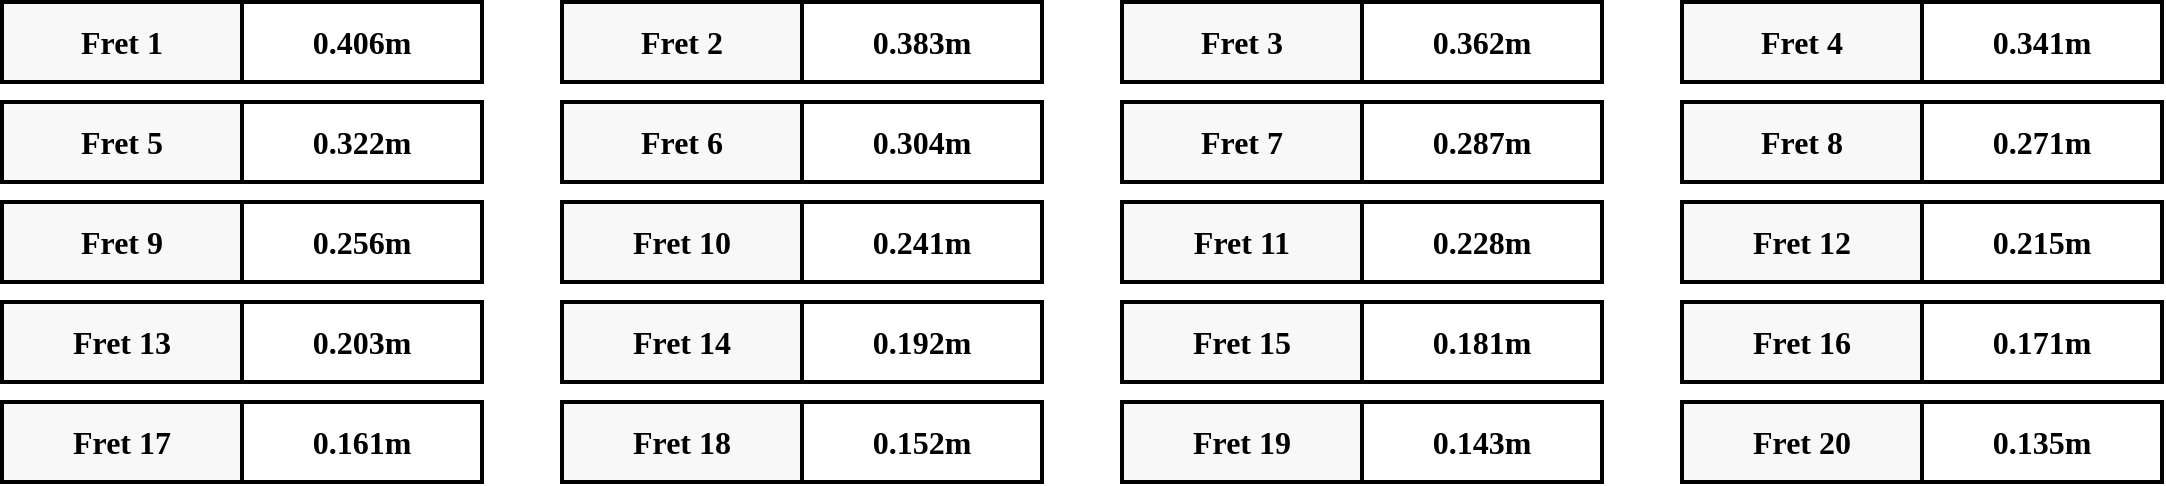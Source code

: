 <mxfile version="20.2.3" type="device"><diagram id="TzyLPEi4r_RRFCCKsPQR" name="Page-1"><mxGraphModel dx="1408" dy="890" grid="1" gridSize="10" guides="1" tooltips="1" connect="1" arrows="1" fold="1" page="1" pageScale="1" pageWidth="1169" pageHeight="827" math="0" shadow="0"><root><mxCell id="0"/><mxCell id="1" parent="0"/><mxCell id="6QDrymv7IVO1efyoxcSS-2" value="Fret 1" style="rounded=0;whiteSpace=wrap;html=1;fillColor=#F8F8F8;fontSize=16;fontFamily=Fira Code;fontSource=https%3A%2F%2Ffonts.googleapis.com%2Fcss%3Ffamily%3DFira%2BCode;fontStyle=1;strokeWidth=2;" vertex="1" parent="1"><mxGeometry x="50" y="240" width="120" height="40" as="geometry"/></mxCell><mxCell id="6QDrymv7IVO1efyoxcSS-3" value="0.406m" style="rounded=0;whiteSpace=wrap;html=1;fillColor=none;fontSize=16;fontFamily=Fira Code;fontSource=https%3A%2F%2Ffonts.googleapis.com%2Fcss%3Ffamily%3DFira%2BCode;fontStyle=1;strokeWidth=2;" vertex="1" parent="1"><mxGeometry x="170" y="240" width="120" height="40" as="geometry"/></mxCell><mxCell id="6QDrymv7IVO1efyoxcSS-4" value="Fret 2" style="rounded=0;whiteSpace=wrap;html=1;fillColor=#F8F8F8;fontSize=16;fontFamily=Fira Code;fontSource=https%3A%2F%2Ffonts.googleapis.com%2Fcss%3Ffamily%3DFira%2BCode;fontStyle=1;strokeWidth=2;" vertex="1" parent="1"><mxGeometry x="330" y="240" width="120" height="40" as="geometry"/></mxCell><mxCell id="6QDrymv7IVO1efyoxcSS-5" value="0.383m" style="rounded=0;whiteSpace=wrap;html=1;fillColor=none;fontSize=16;fontFamily=Fira Code;fontSource=https%3A%2F%2Ffonts.googleapis.com%2Fcss%3Ffamily%3DFira%2BCode;fontStyle=1;strokeWidth=2;" vertex="1" parent="1"><mxGeometry x="450" y="240" width="120" height="40" as="geometry"/></mxCell><mxCell id="6QDrymv7IVO1efyoxcSS-8" value="Fret 3" style="rounded=0;whiteSpace=wrap;html=1;fillColor=#F8F8F8;fontSize=16;fontFamily=Fira Code;fontSource=https%3A%2F%2Ffonts.googleapis.com%2Fcss%3Ffamily%3DFira%2BCode;fontStyle=1;strokeWidth=2;" vertex="1" parent="1"><mxGeometry x="610" y="240" width="120" height="40" as="geometry"/></mxCell><mxCell id="6QDrymv7IVO1efyoxcSS-9" value="0.362m" style="rounded=0;whiteSpace=wrap;html=1;fillColor=none;fontSize=16;fontFamily=Fira Code;fontSource=https%3A%2F%2Ffonts.googleapis.com%2Fcss%3Ffamily%3DFira%2BCode;fontStyle=1;strokeWidth=2;" vertex="1" parent="1"><mxGeometry x="730" y="240" width="120" height="40" as="geometry"/></mxCell><mxCell id="6QDrymv7IVO1efyoxcSS-10" value="Fret 4" style="rounded=0;whiteSpace=wrap;html=1;fillColor=#F8F8F8;fontSize=16;fontFamily=Fira Code;fontSource=https%3A%2F%2Ffonts.googleapis.com%2Fcss%3Ffamily%3DFira%2BCode;fontStyle=1;strokeWidth=2;" vertex="1" parent="1"><mxGeometry x="890" y="240" width="120" height="40" as="geometry"/></mxCell><mxCell id="6QDrymv7IVO1efyoxcSS-11" value="0.341m" style="rounded=0;whiteSpace=wrap;html=1;fillColor=none;fontSize=16;fontFamily=Fira Code;fontSource=https%3A%2F%2Ffonts.googleapis.com%2Fcss%3Ffamily%3DFira%2BCode;fontStyle=1;strokeWidth=2;" vertex="1" parent="1"><mxGeometry x="1010" y="240" width="120" height="40" as="geometry"/></mxCell><mxCell id="6QDrymv7IVO1efyoxcSS-12" value="Fret 5" style="rounded=0;whiteSpace=wrap;html=1;fillColor=#F8F8F8;fontSize=16;fontFamily=Fira Code;fontSource=https%3A%2F%2Ffonts.googleapis.com%2Fcss%3Ffamily%3DFira%2BCode;fontStyle=1;strokeWidth=2;" vertex="1" parent="1"><mxGeometry x="50" y="290" width="120" height="40" as="geometry"/></mxCell><mxCell id="6QDrymv7IVO1efyoxcSS-13" value="0.322m" style="rounded=0;whiteSpace=wrap;html=1;fillColor=none;fontSize=16;fontFamily=Fira Code;fontSource=https%3A%2F%2Ffonts.googleapis.com%2Fcss%3Ffamily%3DFira%2BCode;fontStyle=1;strokeWidth=2;" vertex="1" parent="1"><mxGeometry x="170" y="290" width="120" height="40" as="geometry"/></mxCell><mxCell id="6QDrymv7IVO1efyoxcSS-14" value="Fret 6" style="rounded=0;whiteSpace=wrap;html=1;fillColor=#F8F8F8;fontSize=16;fontFamily=Fira Code;fontSource=https%3A%2F%2Ffonts.googleapis.com%2Fcss%3Ffamily%3DFira%2BCode;fontStyle=1;strokeWidth=2;" vertex="1" parent="1"><mxGeometry x="330" y="290" width="120" height="40" as="geometry"/></mxCell><mxCell id="6QDrymv7IVO1efyoxcSS-15" value="0.304m" style="rounded=0;whiteSpace=wrap;html=1;fillColor=none;fontSize=16;fontFamily=Fira Code;fontSource=https%3A%2F%2Ffonts.googleapis.com%2Fcss%3Ffamily%3DFira%2BCode;fontStyle=1;strokeWidth=2;" vertex="1" parent="1"><mxGeometry x="450" y="290" width="120" height="40" as="geometry"/></mxCell><mxCell id="6QDrymv7IVO1efyoxcSS-16" value="Fret 7" style="rounded=0;whiteSpace=wrap;html=1;fillColor=#F8F8F8;fontSize=16;fontFamily=Fira Code;fontSource=https%3A%2F%2Ffonts.googleapis.com%2Fcss%3Ffamily%3DFira%2BCode;fontStyle=1;strokeWidth=2;" vertex="1" parent="1"><mxGeometry x="610" y="290" width="120" height="40" as="geometry"/></mxCell><mxCell id="6QDrymv7IVO1efyoxcSS-17" value="0.287m" style="rounded=0;whiteSpace=wrap;html=1;fillColor=none;fontSize=16;fontFamily=Fira Code;fontSource=https%3A%2F%2Ffonts.googleapis.com%2Fcss%3Ffamily%3DFira%2BCode;fontStyle=1;strokeWidth=2;" vertex="1" parent="1"><mxGeometry x="730" y="290" width="120" height="40" as="geometry"/></mxCell><mxCell id="6QDrymv7IVO1efyoxcSS-18" value="Fret 8" style="rounded=0;whiteSpace=wrap;html=1;fillColor=#F8F8F8;fontSize=16;fontFamily=Fira Code;fontSource=https%3A%2F%2Ffonts.googleapis.com%2Fcss%3Ffamily%3DFira%2BCode;fontStyle=1;strokeWidth=2;" vertex="1" parent="1"><mxGeometry x="890" y="290" width="120" height="40" as="geometry"/></mxCell><mxCell id="6QDrymv7IVO1efyoxcSS-19" value="0.271m" style="rounded=0;whiteSpace=wrap;html=1;fillColor=none;fontSize=16;fontFamily=Fira Code;fontSource=https%3A%2F%2Ffonts.googleapis.com%2Fcss%3Ffamily%3DFira%2BCode;fontStyle=1;strokeWidth=2;" vertex="1" parent="1"><mxGeometry x="1010" y="290" width="120" height="40" as="geometry"/></mxCell><mxCell id="6QDrymv7IVO1efyoxcSS-20" value="Fret 9" style="rounded=0;whiteSpace=wrap;html=1;fillColor=#F8F8F8;fontSize=16;fontFamily=Fira Code;fontSource=https%3A%2F%2Ffonts.googleapis.com%2Fcss%3Ffamily%3DFira%2BCode;fontStyle=1;strokeWidth=2;" vertex="1" parent="1"><mxGeometry x="50" y="340" width="120" height="40" as="geometry"/></mxCell><mxCell id="6QDrymv7IVO1efyoxcSS-21" value="0.256m" style="rounded=0;whiteSpace=wrap;html=1;fillColor=none;fontSize=16;fontFamily=Fira Code;fontSource=https%3A%2F%2Ffonts.googleapis.com%2Fcss%3Ffamily%3DFira%2BCode;fontStyle=1;strokeWidth=2;" vertex="1" parent="1"><mxGeometry x="170" y="340" width="120" height="40" as="geometry"/></mxCell><mxCell id="6QDrymv7IVO1efyoxcSS-22" value="Fret 10" style="rounded=0;whiteSpace=wrap;html=1;fillColor=#F8F8F8;fontSize=16;fontFamily=Fira Code;fontSource=https%3A%2F%2Ffonts.googleapis.com%2Fcss%3Ffamily%3DFira%2BCode;fontStyle=1;strokeWidth=2;" vertex="1" parent="1"><mxGeometry x="330" y="340" width="120" height="40" as="geometry"/></mxCell><mxCell id="6QDrymv7IVO1efyoxcSS-23" value="0.241m" style="rounded=0;whiteSpace=wrap;html=1;fillColor=none;fontSize=16;fontFamily=Fira Code;fontSource=https%3A%2F%2Ffonts.googleapis.com%2Fcss%3Ffamily%3DFira%2BCode;fontStyle=1;strokeWidth=2;" vertex="1" parent="1"><mxGeometry x="450" y="340" width="120" height="40" as="geometry"/></mxCell><mxCell id="6QDrymv7IVO1efyoxcSS-24" value="Fret 11" style="rounded=0;whiteSpace=wrap;html=1;fillColor=#F8F8F8;fontSize=16;fontFamily=Fira Code;fontSource=https%3A%2F%2Ffonts.googleapis.com%2Fcss%3Ffamily%3DFira%2BCode;fontStyle=1;strokeWidth=2;" vertex="1" parent="1"><mxGeometry x="610" y="340" width="120" height="40" as="geometry"/></mxCell><mxCell id="6QDrymv7IVO1efyoxcSS-25" value="0.228m" style="rounded=0;whiteSpace=wrap;html=1;fillColor=none;fontSize=16;fontFamily=Fira Code;fontSource=https%3A%2F%2Ffonts.googleapis.com%2Fcss%3Ffamily%3DFira%2BCode;fontStyle=1;strokeWidth=2;" vertex="1" parent="1"><mxGeometry x="730" y="340" width="120" height="40" as="geometry"/></mxCell><mxCell id="6QDrymv7IVO1efyoxcSS-26" value="Fret 12" style="rounded=0;whiteSpace=wrap;html=1;fillColor=#F8F8F8;fontSize=16;fontFamily=Fira Code;fontSource=https%3A%2F%2Ffonts.googleapis.com%2Fcss%3Ffamily%3DFira%2BCode;fontStyle=1;strokeWidth=2;" vertex="1" parent="1"><mxGeometry x="890" y="340" width="120" height="40" as="geometry"/></mxCell><mxCell id="6QDrymv7IVO1efyoxcSS-27" value="0.215m" style="rounded=0;whiteSpace=wrap;html=1;fillColor=none;fontSize=16;fontFamily=Fira Code;fontSource=https%3A%2F%2Ffonts.googleapis.com%2Fcss%3Ffamily%3DFira%2BCode;fontStyle=1;strokeWidth=2;" vertex="1" parent="1"><mxGeometry x="1010" y="340" width="120" height="40" as="geometry"/></mxCell><mxCell id="6QDrymv7IVO1efyoxcSS-28" value="Fret 13" style="rounded=0;whiteSpace=wrap;html=1;fillColor=#F8F8F8;fontSize=16;fontFamily=Fira Code;fontSource=https%3A%2F%2Ffonts.googleapis.com%2Fcss%3Ffamily%3DFira%2BCode;fontStyle=1;strokeWidth=2;" vertex="1" parent="1"><mxGeometry x="50" y="390" width="120" height="40" as="geometry"/></mxCell><mxCell id="6QDrymv7IVO1efyoxcSS-29" value="0.203m" style="rounded=0;whiteSpace=wrap;html=1;fillColor=none;fontSize=16;fontFamily=Fira Code;fontSource=https%3A%2F%2Ffonts.googleapis.com%2Fcss%3Ffamily%3DFira%2BCode;fontStyle=1;strokeWidth=2;" vertex="1" parent="1"><mxGeometry x="170" y="390" width="120" height="40" as="geometry"/></mxCell><mxCell id="6QDrymv7IVO1efyoxcSS-30" value="Fret 14" style="rounded=0;whiteSpace=wrap;html=1;fillColor=#F8F8F8;fontSize=16;fontFamily=Fira Code;fontSource=https%3A%2F%2Ffonts.googleapis.com%2Fcss%3Ffamily%3DFira%2BCode;fontStyle=1;strokeWidth=2;" vertex="1" parent="1"><mxGeometry x="330" y="390" width="120" height="40" as="geometry"/></mxCell><mxCell id="6QDrymv7IVO1efyoxcSS-31" value="0.192m" style="rounded=0;whiteSpace=wrap;html=1;fillColor=none;fontSize=16;fontFamily=Fira Code;fontSource=https%3A%2F%2Ffonts.googleapis.com%2Fcss%3Ffamily%3DFira%2BCode;fontStyle=1;strokeWidth=2;" vertex="1" parent="1"><mxGeometry x="450" y="390" width="120" height="40" as="geometry"/></mxCell><mxCell id="6QDrymv7IVO1efyoxcSS-32" value="Fret 15" style="rounded=0;whiteSpace=wrap;html=1;fillColor=#F8F8F8;fontSize=16;fontFamily=Fira Code;fontSource=https%3A%2F%2Ffonts.googleapis.com%2Fcss%3Ffamily%3DFira%2BCode;fontStyle=1;strokeWidth=2;" vertex="1" parent="1"><mxGeometry x="610" y="390" width="120" height="40" as="geometry"/></mxCell><mxCell id="6QDrymv7IVO1efyoxcSS-33" value="0.181m" style="rounded=0;whiteSpace=wrap;html=1;fillColor=none;fontSize=16;fontFamily=Fira Code;fontSource=https%3A%2F%2Ffonts.googleapis.com%2Fcss%3Ffamily%3DFira%2BCode;fontStyle=1;strokeWidth=2;" vertex="1" parent="1"><mxGeometry x="730" y="390" width="120" height="40" as="geometry"/></mxCell><mxCell id="6QDrymv7IVO1efyoxcSS-34" value="Fret 16" style="rounded=0;whiteSpace=wrap;html=1;fillColor=#F8F8F8;fontSize=16;fontFamily=Fira Code;fontSource=https%3A%2F%2Ffonts.googleapis.com%2Fcss%3Ffamily%3DFira%2BCode;fontStyle=1;strokeWidth=2;" vertex="1" parent="1"><mxGeometry x="890" y="390" width="120" height="40" as="geometry"/></mxCell><mxCell id="6QDrymv7IVO1efyoxcSS-35" value="0.171m" style="rounded=0;whiteSpace=wrap;html=1;fillColor=none;fontSize=16;fontFamily=Fira Code;fontSource=https%3A%2F%2Ffonts.googleapis.com%2Fcss%3Ffamily%3DFira%2BCode;fontStyle=1;strokeWidth=2;" vertex="1" parent="1"><mxGeometry x="1010" y="390" width="120" height="40" as="geometry"/></mxCell><mxCell id="6QDrymv7IVO1efyoxcSS-36" value="Fret 17" style="rounded=0;whiteSpace=wrap;html=1;fillColor=#F8F8F8;fontSize=16;fontFamily=Fira Code;fontSource=https%3A%2F%2Ffonts.googleapis.com%2Fcss%3Ffamily%3DFira%2BCode;fontStyle=1;strokeWidth=2;" vertex="1" parent="1"><mxGeometry x="50" y="440" width="120" height="40" as="geometry"/></mxCell><mxCell id="6QDrymv7IVO1efyoxcSS-37" value="0.161m" style="rounded=0;whiteSpace=wrap;html=1;fillColor=none;fontSize=16;fontFamily=Fira Code;fontSource=https%3A%2F%2Ffonts.googleapis.com%2Fcss%3Ffamily%3DFira%2BCode;fontStyle=1;strokeWidth=2;" vertex="1" parent="1"><mxGeometry x="170" y="440" width="120" height="40" as="geometry"/></mxCell><mxCell id="6QDrymv7IVO1efyoxcSS-38" value="Fret 18" style="rounded=0;whiteSpace=wrap;html=1;fillColor=#F8F8F8;fontSize=16;fontFamily=Fira Code;fontSource=https%3A%2F%2Ffonts.googleapis.com%2Fcss%3Ffamily%3DFira%2BCode;fontStyle=1;strokeWidth=2;" vertex="1" parent="1"><mxGeometry x="330" y="440" width="120" height="40" as="geometry"/></mxCell><mxCell id="6QDrymv7IVO1efyoxcSS-39" value="0.152m" style="rounded=0;whiteSpace=wrap;html=1;fillColor=none;fontSize=16;fontFamily=Fira Code;fontSource=https%3A%2F%2Ffonts.googleapis.com%2Fcss%3Ffamily%3DFira%2BCode;fontStyle=1;strokeWidth=2;" vertex="1" parent="1"><mxGeometry x="450" y="440" width="120" height="40" as="geometry"/></mxCell><mxCell id="6QDrymv7IVO1efyoxcSS-40" value="Fret 19" style="rounded=0;whiteSpace=wrap;html=1;fillColor=#F8F8F8;fontSize=16;fontFamily=Fira Code;fontSource=https%3A%2F%2Ffonts.googleapis.com%2Fcss%3Ffamily%3DFira%2BCode;fontStyle=1;strokeWidth=2;" vertex="1" parent="1"><mxGeometry x="610" y="440" width="120" height="40" as="geometry"/></mxCell><mxCell id="6QDrymv7IVO1efyoxcSS-41" value="0.143m" style="rounded=0;whiteSpace=wrap;html=1;fillColor=none;fontSize=16;fontFamily=Fira Code;fontSource=https%3A%2F%2Ffonts.googleapis.com%2Fcss%3Ffamily%3DFira%2BCode;fontStyle=1;strokeWidth=2;" vertex="1" parent="1"><mxGeometry x="730" y="440" width="120" height="40" as="geometry"/></mxCell><mxCell id="6QDrymv7IVO1efyoxcSS-42" value="Fret 20" style="rounded=0;whiteSpace=wrap;html=1;fillColor=#F8F8F8;fontSize=16;fontFamily=Fira Code;fontSource=https%3A%2F%2Ffonts.googleapis.com%2Fcss%3Ffamily%3DFira%2BCode;fontStyle=1;strokeWidth=2;" vertex="1" parent="1"><mxGeometry x="890" y="440" width="120" height="40" as="geometry"/></mxCell><mxCell id="6QDrymv7IVO1efyoxcSS-43" value="0.135m" style="rounded=0;whiteSpace=wrap;html=1;fillColor=none;fontSize=16;fontFamily=Fira Code;fontSource=https%3A%2F%2Ffonts.googleapis.com%2Fcss%3Ffamily%3DFira%2BCode;fontStyle=1;strokeWidth=2;" vertex="1" parent="1"><mxGeometry x="1010" y="440" width="120" height="40" as="geometry"/></mxCell></root></mxGraphModel></diagram></mxfile>